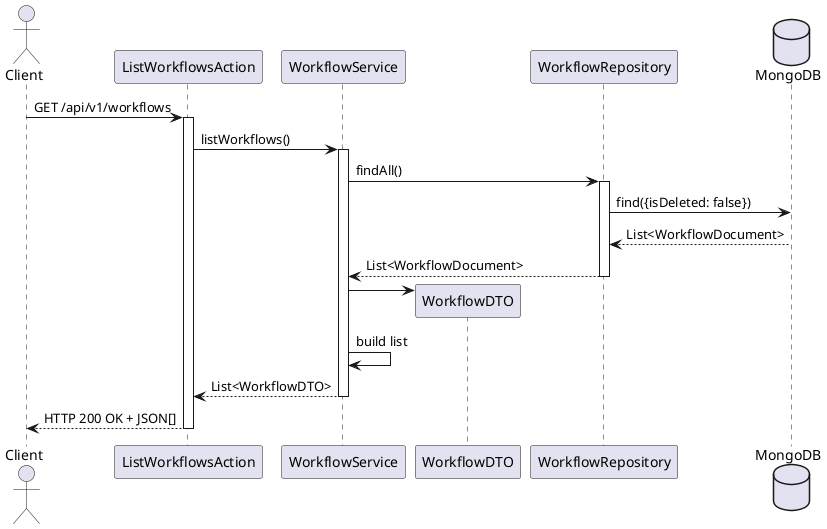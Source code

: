 @startuml "List Workflows"
actor Client
participant "ListWorkflowsAction" as Action
participant "WorkflowService" as Service
participant "WorkflowDTO" as DTO
participant "WorkflowRepository" as Repository
database "MongoDB"

Client -> Action : GET /api/v1/workflows
activate Action
Action -> Service : listWorkflows()

activate Service

Service -> Repository : findAll()
activate Repository
Repository -> MongoDB : find({isDeleted: false})
MongoDB --> Repository : List<WorkflowDocument>
Repository --> Service : List<WorkflowDocument>
deactivate Repository
create DTO
Service -> DTO

Service -> Service: build list

Action <-- Service : List<WorkflowDTO>
deactivate Service

Action --> Client : HTTP 200 OK + JSON[]
deactivate Action
@enduml
